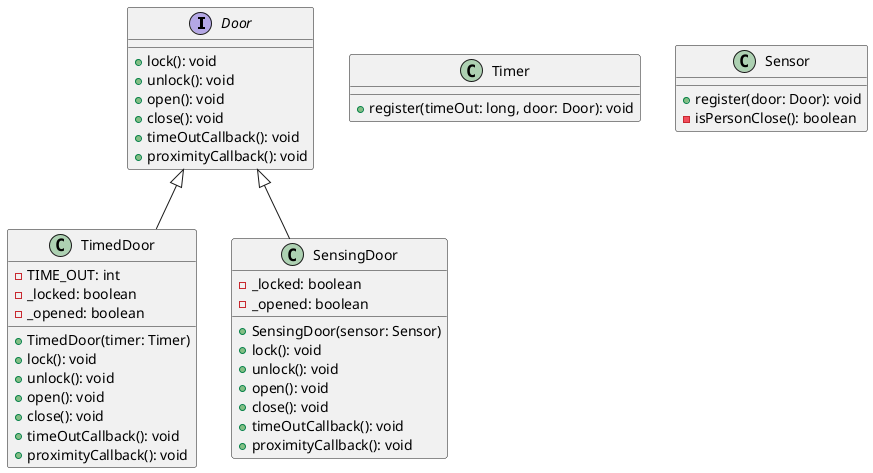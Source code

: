 @startuml
'https://plantuml.com/class-diagram

interface Door {
  + lock(): void
  + unlock(): void
  + open(): void
  + close(): void
  + timeOutCallback(): void
  + proximityCallback(): void
}

class Timer {
  + register(timeOut: long, door: Door): void
}

class TimedDoor {
  - TIME_OUT: int
  - _locked: boolean
  - _opened: boolean
  + TimedDoor(timer: Timer)
  + lock(): void
  + unlock(): void
  + open(): void
  + close(): void
  + timeOutCallback(): void
  + proximityCallback(): void
}

class Sensor {
  + register(door: Door): void
  - isPersonClose(): boolean
}

class SensingDoor {
  - _locked: boolean
  - _opened: boolean
  + SensingDoor(sensor: Sensor)
  + lock(): void
  + unlock(): void
  + open(): void
  + close(): void
  + timeOutCallback(): void
  + proximityCallback(): void
}

Door <|-- TimedDoor
Door <|-- SensingDoor

@enduml